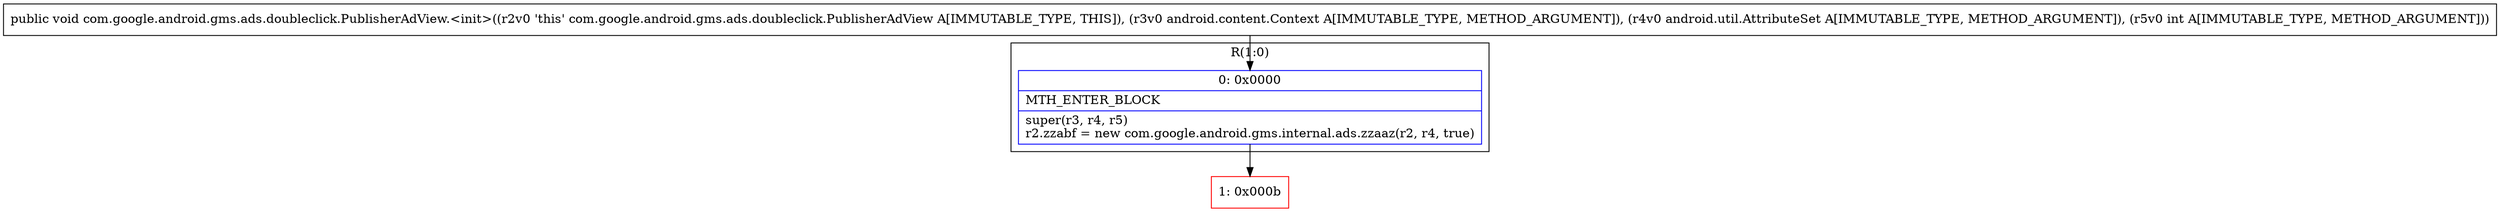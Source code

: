 digraph "CFG forcom.google.android.gms.ads.doubleclick.PublisherAdView.\<init\>(Landroid\/content\/Context;Landroid\/util\/AttributeSet;I)V" {
subgraph cluster_Region_199715293 {
label = "R(1:0)";
node [shape=record,color=blue];
Node_0 [shape=record,label="{0\:\ 0x0000|MTH_ENTER_BLOCK\l|super(r3, r4, r5)\lr2.zzabf = new com.google.android.gms.internal.ads.zzaaz(r2, r4, true)\l}"];
}
Node_1 [shape=record,color=red,label="{1\:\ 0x000b}"];
MethodNode[shape=record,label="{public void com.google.android.gms.ads.doubleclick.PublisherAdView.\<init\>((r2v0 'this' com.google.android.gms.ads.doubleclick.PublisherAdView A[IMMUTABLE_TYPE, THIS]), (r3v0 android.content.Context A[IMMUTABLE_TYPE, METHOD_ARGUMENT]), (r4v0 android.util.AttributeSet A[IMMUTABLE_TYPE, METHOD_ARGUMENT]), (r5v0 int A[IMMUTABLE_TYPE, METHOD_ARGUMENT])) }"];
MethodNode -> Node_0;
Node_0 -> Node_1;
}

